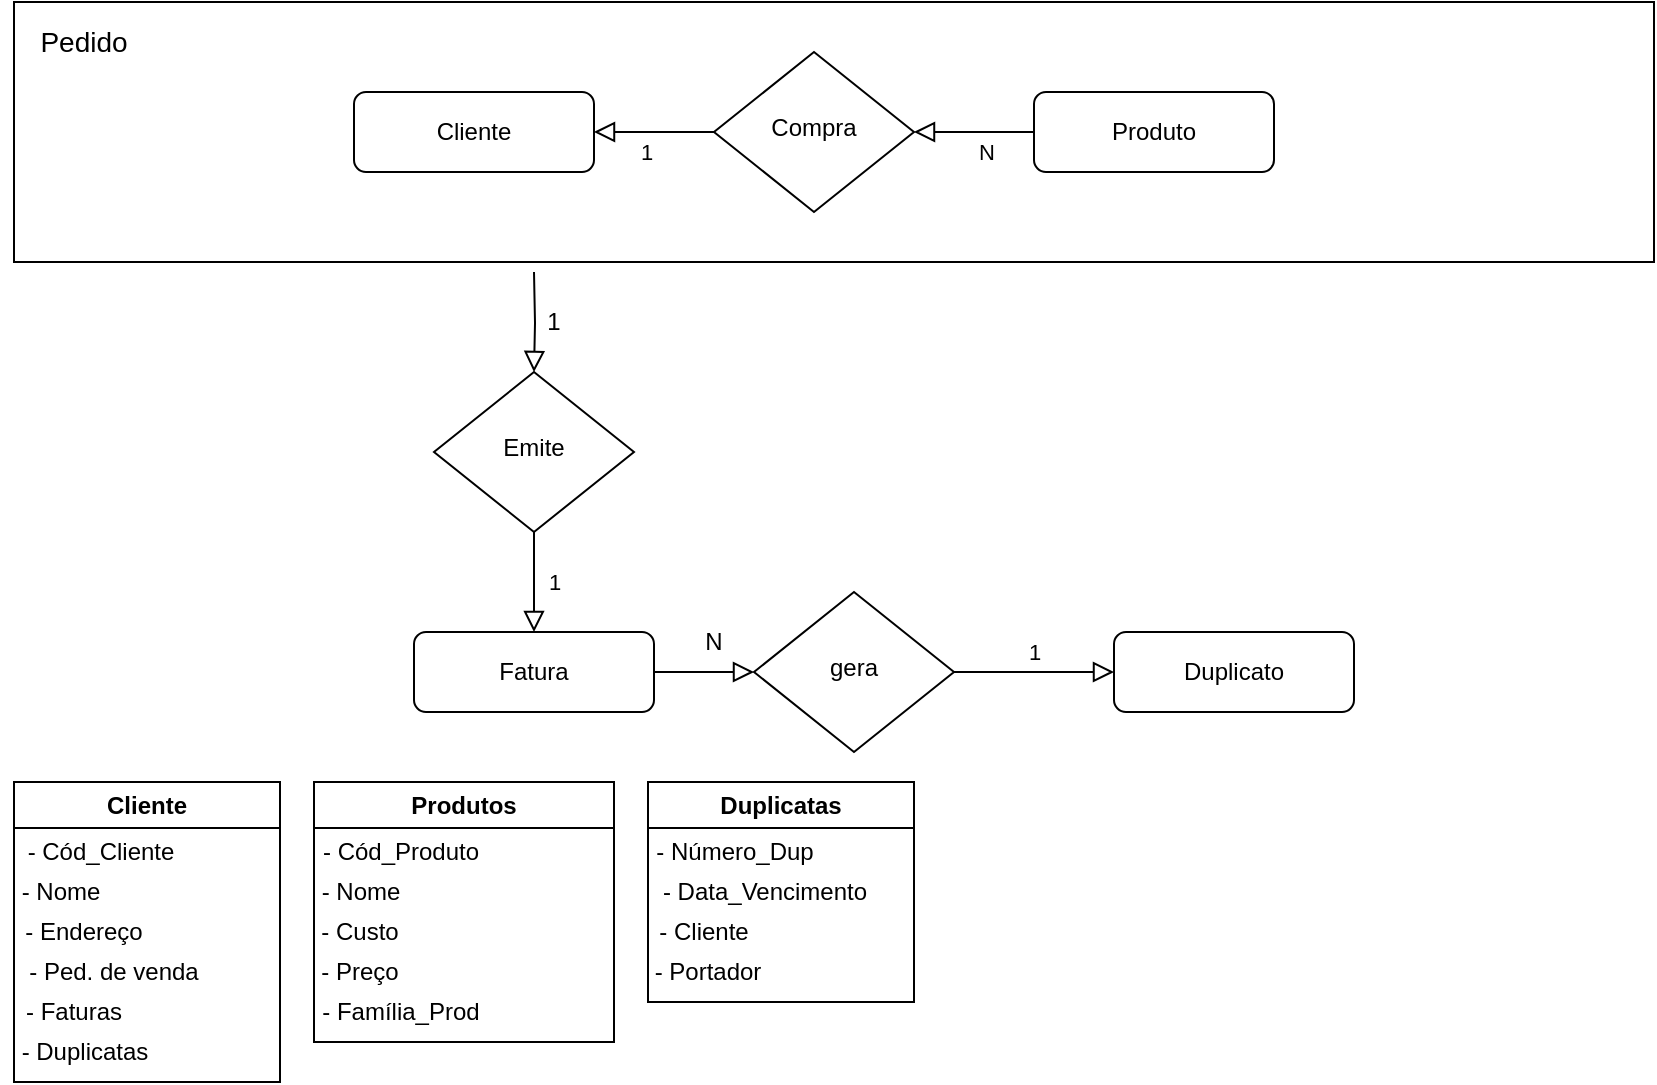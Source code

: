 <mxfile version="22.1.21" type="device">
  <diagram name="Page-1" id="T-2H2aQdHrZzVJMEs0BF">
    <mxGraphModel dx="1098" dy="820" grid="1" gridSize="10" guides="1" tooltips="1" connect="1" arrows="1" fold="1" page="1" pageScale="1" pageWidth="827" pageHeight="1169" math="0" shadow="0">
      <root>
        <mxCell id="0" />
        <mxCell id="1" parent="0" />
        <mxCell id="4Qg2N8t3_j5z-wnxJr81-1" value="" style="rounded=0;whiteSpace=wrap;html=1;" parent="1" vertex="1">
          <mxGeometry x="7" y="10" width="820" height="130" as="geometry" />
        </mxCell>
        <mxCell id="4Qg2N8t3_j5z-wnxJr81-2" value="" style="rounded=0;html=1;jettySize=auto;orthogonalLoop=1;fontSize=11;endArrow=block;endFill=0;endSize=8;strokeWidth=1;shadow=0;labelBackgroundColor=none;edgeStyle=orthogonalEdgeStyle;" parent="1" edge="1">
          <mxGeometry relative="1" as="geometry">
            <mxPoint x="670" y="720" as="targetPoint" />
          </mxGeometry>
        </mxCell>
        <mxCell id="4Qg2N8t3_j5z-wnxJr81-3" value="N" style="rounded=0;html=1;jettySize=auto;orthogonalLoop=1;fontSize=11;endArrow=block;endFill=0;endSize=8;strokeWidth=1;shadow=0;labelBackgroundColor=none;edgeStyle=orthogonalEdgeStyle;" parent="1" source="4Qg2N8t3_j5z-wnxJr81-13" target="4Qg2N8t3_j5z-wnxJr81-8" edge="1">
          <mxGeometry x="-0.2" y="10" relative="1" as="geometry">
            <mxPoint as="offset" />
          </mxGeometry>
        </mxCell>
        <mxCell id="4Qg2N8t3_j5z-wnxJr81-4" value="1" style="edgeStyle=orthogonalEdgeStyle;rounded=0;html=1;jettySize=auto;orthogonalLoop=1;fontSize=11;endArrow=block;endFill=0;endSize=8;strokeWidth=1;shadow=0;labelBackgroundColor=none;exitX=1;exitY=0.5;exitDx=0;exitDy=0;" parent="1" source="4Qg2N8t3_j5z-wnxJr81-12" target="4Qg2N8t3_j5z-wnxJr81-5" edge="1">
          <mxGeometry y="10" relative="1" as="geometry">
            <mxPoint as="offset" />
          </mxGeometry>
        </mxCell>
        <mxCell id="4Qg2N8t3_j5z-wnxJr81-5" value="Duplicato" style="rounded=1;whiteSpace=wrap;html=1;fontSize=12;glass=0;strokeWidth=1;shadow=0;" parent="1" vertex="1">
          <mxGeometry x="557" y="325" width="120" height="40" as="geometry" />
        </mxCell>
        <mxCell id="4Qg2N8t3_j5z-wnxJr81-6" value="1" style="rounded=0;html=1;jettySize=auto;orthogonalLoop=1;fontSize=11;endArrow=block;endFill=0;endSize=8;strokeWidth=1;shadow=0;labelBackgroundColor=none;edgeStyle=orthogonalEdgeStyle;" parent="1" source="4Qg2N8t3_j5z-wnxJr81-8" target="4Qg2N8t3_j5z-wnxJr81-9" edge="1">
          <mxGeometry x="0.143" y="10" relative="1" as="geometry">
            <mxPoint as="offset" />
          </mxGeometry>
        </mxCell>
        <mxCell id="4Qg2N8t3_j5z-wnxJr81-7" value="1" style="edgeStyle=orthogonalEdgeStyle;rounded=0;html=1;jettySize=auto;orthogonalLoop=1;fontSize=11;endArrow=block;endFill=0;endSize=8;strokeWidth=1;shadow=0;labelBackgroundColor=none;" parent="1" source="4Qg2N8t3_j5z-wnxJr81-16" target="4Qg2N8t3_j5z-wnxJr81-10" edge="1">
          <mxGeometry y="10" relative="1" as="geometry">
            <mxPoint as="offset" />
            <mxPoint x="267" y="145" as="sourcePoint" />
          </mxGeometry>
        </mxCell>
        <mxCell id="4Qg2N8t3_j5z-wnxJr81-8" value="Compra" style="rhombus;whiteSpace=wrap;html=1;shadow=0;fontFamily=Helvetica;fontSize=12;align=center;strokeWidth=1;spacing=6;spacingTop=-4;" parent="1" vertex="1">
          <mxGeometry x="357" y="35" width="100" height="80" as="geometry" />
        </mxCell>
        <mxCell id="4Qg2N8t3_j5z-wnxJr81-9" value="Cliente" style="rounded=1;whiteSpace=wrap;html=1;fontSize=12;glass=0;strokeWidth=1;shadow=0;" parent="1" vertex="1">
          <mxGeometry x="177" y="55" width="120" height="40" as="geometry" />
        </mxCell>
        <mxCell id="4Qg2N8t3_j5z-wnxJr81-10" value="Fatura" style="rounded=1;whiteSpace=wrap;html=1;fontSize=12;glass=0;strokeWidth=1;shadow=0;" parent="1" vertex="1">
          <mxGeometry x="207" y="325" width="120" height="40" as="geometry" />
        </mxCell>
        <mxCell id="4Qg2N8t3_j5z-wnxJr81-11" value="" style="edgeStyle=orthogonalEdgeStyle;rounded=0;html=1;jettySize=auto;orthogonalLoop=1;fontSize=11;endArrow=block;endFill=0;endSize=8;strokeWidth=1;shadow=0;labelBackgroundColor=none;exitX=1;exitY=0.5;exitDx=0;exitDy=0;" parent="1" source="4Qg2N8t3_j5z-wnxJr81-10" target="4Qg2N8t3_j5z-wnxJr81-12" edge="1">
          <mxGeometry y="10" relative="1" as="geometry">
            <mxPoint as="offset" />
            <mxPoint x="337" y="245" as="sourcePoint" />
            <mxPoint x="487" y="245" as="targetPoint" />
          </mxGeometry>
        </mxCell>
        <mxCell id="4Qg2N8t3_j5z-wnxJr81-12" value="gera" style="rhombus;whiteSpace=wrap;html=1;shadow=0;fontFamily=Helvetica;fontSize=12;align=center;strokeWidth=1;spacing=6;spacingTop=-4;" parent="1" vertex="1">
          <mxGeometry x="377" y="305" width="100" height="80" as="geometry" />
        </mxCell>
        <mxCell id="4Qg2N8t3_j5z-wnxJr81-13" value="Produto" style="rounded=1;whiteSpace=wrap;html=1;fontSize=12;glass=0;strokeWidth=1;shadow=0;" parent="1" vertex="1">
          <mxGeometry x="517" y="55" width="120" height="40" as="geometry" />
        </mxCell>
        <mxCell id="4Qg2N8t3_j5z-wnxJr81-14" value="&lt;font style=&quot;font-size: 14px;&quot;&gt;Pedido&lt;/font&gt;" style="text;strokeColor=none;align=center;fillColor=none;html=1;verticalAlign=middle;whiteSpace=wrap;rounded=0;" parent="1" vertex="1">
          <mxGeometry x="7" y="15" width="70" height="30" as="geometry" />
        </mxCell>
        <mxCell id="4Qg2N8t3_j5z-wnxJr81-15" value="" style="edgeStyle=orthogonalEdgeStyle;rounded=0;html=1;jettySize=auto;orthogonalLoop=1;fontSize=11;endArrow=block;endFill=0;endSize=8;strokeWidth=1;shadow=0;labelBackgroundColor=none;" parent="1" target="4Qg2N8t3_j5z-wnxJr81-16" edge="1">
          <mxGeometry y="10" relative="1" as="geometry">
            <mxPoint as="offset" />
            <mxPoint x="267" y="145" as="sourcePoint" />
            <mxPoint x="267" y="275" as="targetPoint" />
          </mxGeometry>
        </mxCell>
        <mxCell id="4Qg2N8t3_j5z-wnxJr81-16" value="Emite" style="rhombus;whiteSpace=wrap;html=1;shadow=0;fontFamily=Helvetica;fontSize=12;align=center;strokeWidth=1;spacing=6;spacingTop=-4;" parent="1" vertex="1">
          <mxGeometry x="217" y="195" width="100" height="80" as="geometry" />
        </mxCell>
        <mxCell id="4Qg2N8t3_j5z-wnxJr81-17" value="N" style="text;strokeColor=none;align=center;fillColor=none;html=1;verticalAlign=middle;whiteSpace=wrap;rounded=0;" parent="1" vertex="1">
          <mxGeometry x="327" y="315" width="60" height="30" as="geometry" />
        </mxCell>
        <mxCell id="4Qg2N8t3_j5z-wnxJr81-18" value="1" style="text;strokeColor=none;align=center;fillColor=none;html=1;verticalAlign=middle;whiteSpace=wrap;rounded=0;" parent="1" vertex="1">
          <mxGeometry x="247" y="155" width="60" height="30" as="geometry" />
        </mxCell>
        <mxCell id="4Qg2N8t3_j5z-wnxJr81-19" value="Cliente" style="swimlane;whiteSpace=wrap;html=1;" parent="1" vertex="1">
          <mxGeometry x="7" y="400" width="133" height="150" as="geometry">
            <mxRectangle x="7" y="400" width="140" height="30" as="alternateBounds" />
          </mxGeometry>
        </mxCell>
        <mxCell id="4Qg2N8t3_j5z-wnxJr81-20" value="- Cód_Cliente" style="text;html=1;align=center;verticalAlign=middle;resizable=0;points=[];autosize=1;strokeColor=none;fillColor=none;" parent="4Qg2N8t3_j5z-wnxJr81-19" vertex="1">
          <mxGeometry x="-7" y="20" width="100" height="30" as="geometry" />
        </mxCell>
        <mxCell id="4Qg2N8t3_j5z-wnxJr81-21" value="- Nome" style="text;html=1;align=center;verticalAlign=middle;resizable=0;points=[];autosize=1;strokeColor=none;fillColor=none;" parent="4Qg2N8t3_j5z-wnxJr81-19" vertex="1">
          <mxGeometry x="-7" y="40" width="60" height="30" as="geometry" />
        </mxCell>
        <mxCell id="4Qg2N8t3_j5z-wnxJr81-22" value="- Endereço" style="text;strokeColor=none;align=center;fillColor=none;html=1;verticalAlign=middle;whiteSpace=wrap;rounded=0;" parent="4Qg2N8t3_j5z-wnxJr81-19" vertex="1">
          <mxGeometry y="60" width="70" height="30" as="geometry" />
        </mxCell>
        <mxCell id="4Qg2N8t3_j5z-wnxJr81-23" value="- Ped. de venda" style="text;strokeColor=none;align=center;fillColor=none;html=1;verticalAlign=middle;whiteSpace=wrap;rounded=0;" parent="4Qg2N8t3_j5z-wnxJr81-19" vertex="1">
          <mxGeometry y="80" width="100" height="30" as="geometry" />
        </mxCell>
        <mxCell id="4Qg2N8t3_j5z-wnxJr81-24" value="- Faturas" style="text;strokeColor=none;align=center;fillColor=none;html=1;verticalAlign=middle;whiteSpace=wrap;rounded=0;" parent="4Qg2N8t3_j5z-wnxJr81-19" vertex="1">
          <mxGeometry y="100" width="60" height="30" as="geometry" />
        </mxCell>
        <mxCell id="4Qg2N8t3_j5z-wnxJr81-25" value="- Duplicatas" style="text;strokeColor=none;align=center;fillColor=none;html=1;verticalAlign=middle;whiteSpace=wrap;rounded=0;" parent="4Qg2N8t3_j5z-wnxJr81-19" vertex="1">
          <mxGeometry x="-7" y="120" width="85" height="30" as="geometry" />
        </mxCell>
        <mxCell id="4Qg2N8t3_j5z-wnxJr81-26" value="Produtos" style="swimlane;whiteSpace=wrap;html=1;" parent="1" vertex="1">
          <mxGeometry x="157" y="400" width="150" height="130" as="geometry">
            <mxRectangle x="7" y="400" width="140" height="30" as="alternateBounds" />
          </mxGeometry>
        </mxCell>
        <mxCell id="4Qg2N8t3_j5z-wnxJr81-27" value="- Cód_Produto" style="text;html=1;align=center;verticalAlign=middle;resizable=0;points=[];autosize=1;strokeColor=none;fillColor=none;" parent="4Qg2N8t3_j5z-wnxJr81-26" vertex="1">
          <mxGeometry x="-7" y="20" width="100" height="30" as="geometry" />
        </mxCell>
        <mxCell id="4Qg2N8t3_j5z-wnxJr81-28" value="- Nome" style="text;html=1;align=center;verticalAlign=middle;resizable=0;points=[];autosize=1;strokeColor=none;fillColor=none;" parent="4Qg2N8t3_j5z-wnxJr81-26" vertex="1">
          <mxGeometry x="-7" y="40" width="60" height="30" as="geometry" />
        </mxCell>
        <mxCell id="4Qg2N8t3_j5z-wnxJr81-29" value="- Custo" style="text;strokeColor=none;align=center;fillColor=none;html=1;verticalAlign=middle;whiteSpace=wrap;rounded=0;" parent="4Qg2N8t3_j5z-wnxJr81-26" vertex="1">
          <mxGeometry x="-2" y="60" width="50" height="30" as="geometry" />
        </mxCell>
        <mxCell id="4Qg2N8t3_j5z-wnxJr81-30" value="- Preço" style="text;strokeColor=none;align=center;fillColor=none;html=1;verticalAlign=middle;whiteSpace=wrap;rounded=0;" parent="4Qg2N8t3_j5z-wnxJr81-26" vertex="1">
          <mxGeometry x="-27" y="80" width="100" height="30" as="geometry" />
        </mxCell>
        <mxCell id="4Qg2N8t3_j5z-wnxJr81-31" value="- Família_Prod" style="text;strokeColor=none;align=center;fillColor=none;html=1;verticalAlign=middle;whiteSpace=wrap;rounded=0;" parent="4Qg2N8t3_j5z-wnxJr81-26" vertex="1">
          <mxGeometry x="-17.25" y="100" width="120.5" height="30" as="geometry" />
        </mxCell>
        <mxCell id="4Qg2N8t3_j5z-wnxJr81-32" value="Duplicatas" style="swimlane;whiteSpace=wrap;html=1;" parent="1" vertex="1">
          <mxGeometry x="324" y="400" width="133" height="110" as="geometry">
            <mxRectangle x="7" y="400" width="140" height="30" as="alternateBounds" />
          </mxGeometry>
        </mxCell>
        <mxCell id="4Qg2N8t3_j5z-wnxJr81-33" value="- Número_Dup" style="text;html=1;align=center;verticalAlign=middle;resizable=0;points=[];autosize=1;strokeColor=none;fillColor=none;" parent="4Qg2N8t3_j5z-wnxJr81-32" vertex="1">
          <mxGeometry x="-7" y="20" width="100" height="30" as="geometry" />
        </mxCell>
        <mxCell id="4Qg2N8t3_j5z-wnxJr81-34" value="- Data_Vencimento" style="text;html=1;align=center;verticalAlign=middle;resizable=0;points=[];autosize=1;strokeColor=none;fillColor=none;" parent="4Qg2N8t3_j5z-wnxJr81-32" vertex="1">
          <mxGeometry x="-7" y="40" width="130" height="30" as="geometry" />
        </mxCell>
        <mxCell id="4Qg2N8t3_j5z-wnxJr81-35" value="- Cliente" style="text;strokeColor=none;align=center;fillColor=none;html=1;verticalAlign=middle;whiteSpace=wrap;rounded=0;" parent="4Qg2N8t3_j5z-wnxJr81-32" vertex="1">
          <mxGeometry x="-7" y="60" width="70" height="30" as="geometry" />
        </mxCell>
        <mxCell id="4Qg2N8t3_j5z-wnxJr81-36" value="- Portador" style="text;strokeColor=none;align=center;fillColor=none;html=1;verticalAlign=middle;whiteSpace=wrap;rounded=0;" parent="4Qg2N8t3_j5z-wnxJr81-32" vertex="1">
          <mxGeometry x="-20" y="80" width="100" height="30" as="geometry" />
        </mxCell>
      </root>
    </mxGraphModel>
  </diagram>
</mxfile>
